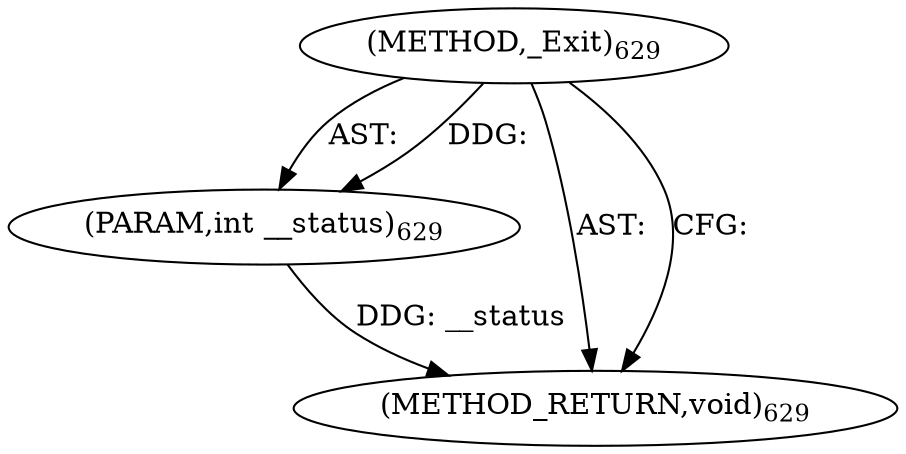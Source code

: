 digraph "_Exit" {  
"21814" [label = <(METHOD,_Exit)<SUB>629</SUB>> ]
"21815" [label = <(PARAM,int __status)<SUB>629</SUB>> ]
"21816" [label = <(METHOD_RETURN,void)<SUB>629</SUB>> ]
  "21814" -> "21815"  [ label = "AST: "] 
  "21814" -> "21816"  [ label = "AST: "] 
  "21814" -> "21816"  [ label = "CFG: "] 
  "21815" -> "21816"  [ label = "DDG: __status"] 
  "21814" -> "21815"  [ label = "DDG: "] 
}
